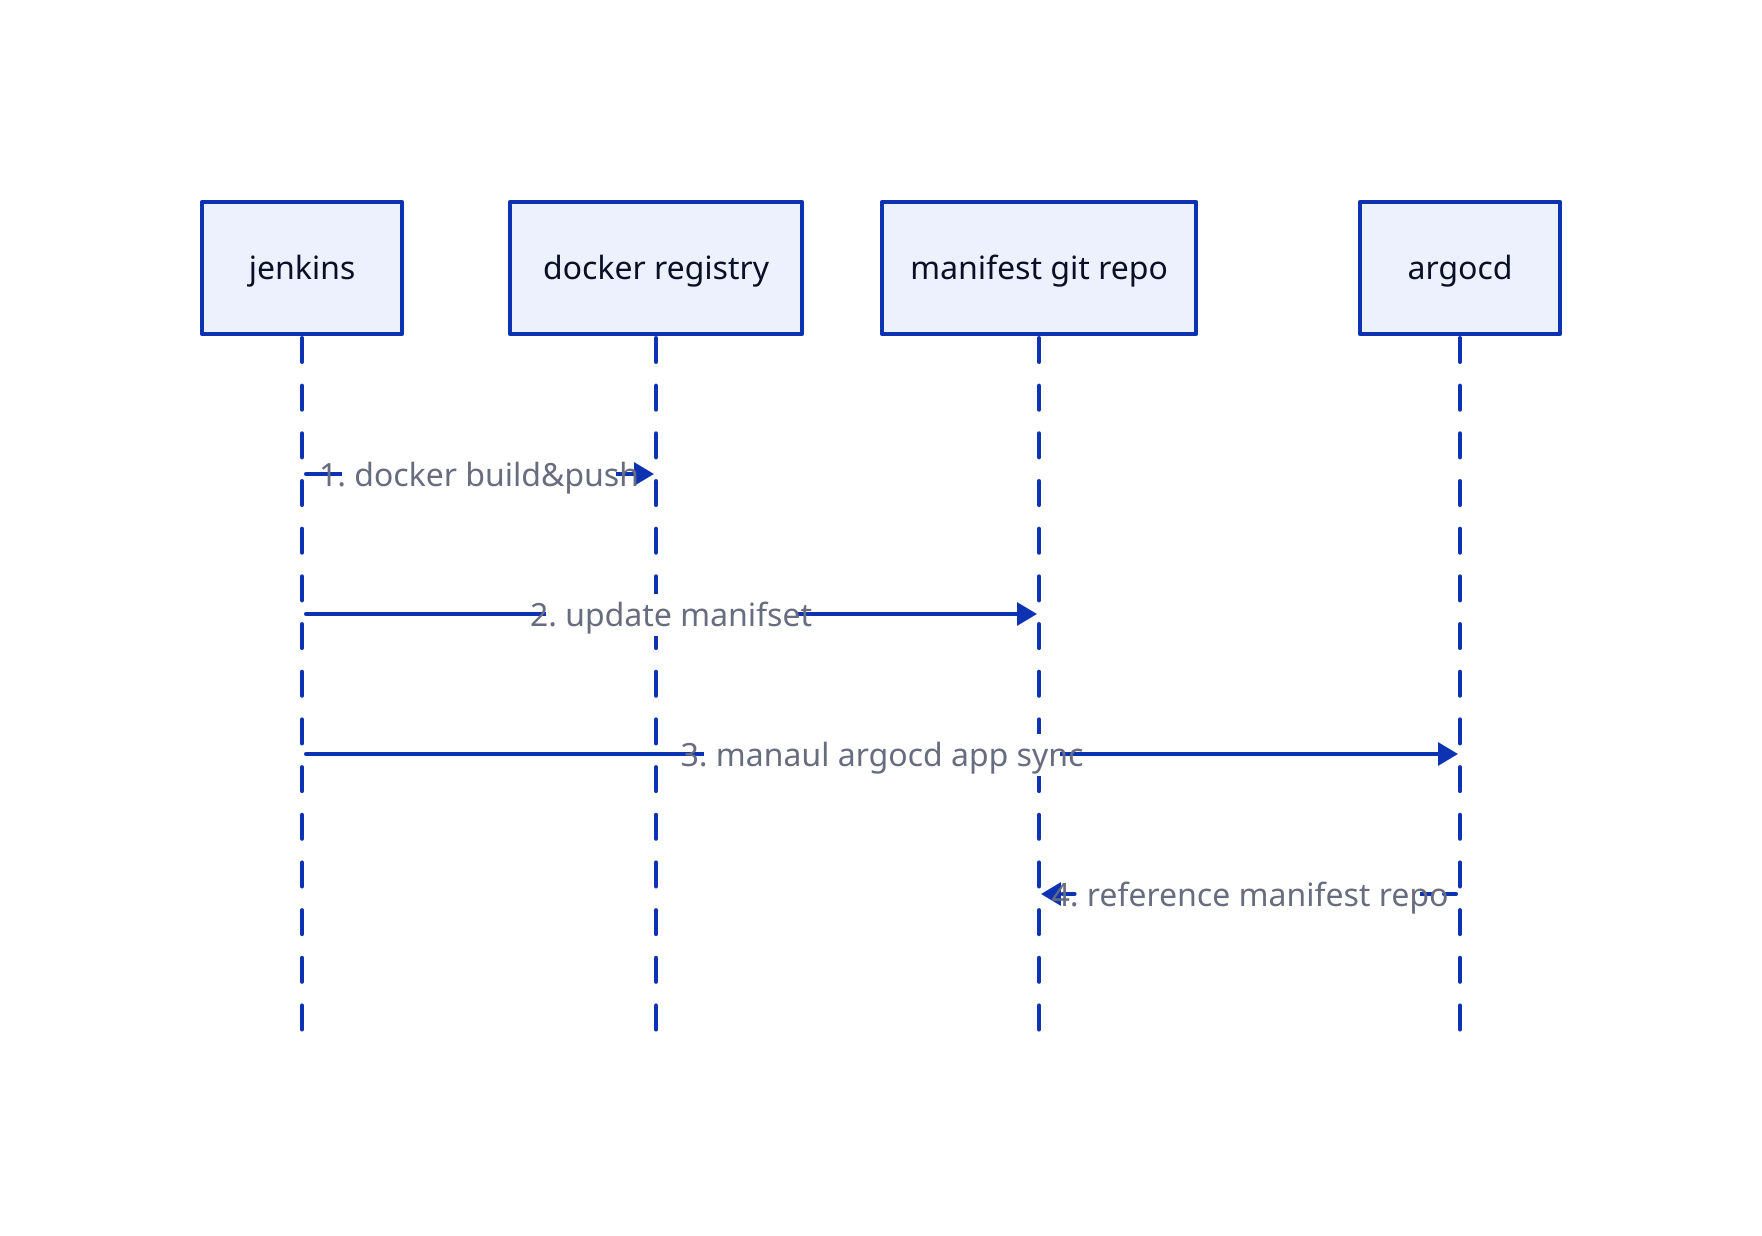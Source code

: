 shape: sequence_diagram

build_tool: jenkins
build_tool -> docker registry: 1. docker build&push

manifest git: manifest git repo
build_tool -> manifest git: 2. update manifset
build_tool -> argocd: 3. manaul argocd app sync
argocd -> manifest git: 4. reference manifest repo {
  style: {
    stroke-dash: 3
  }
}
